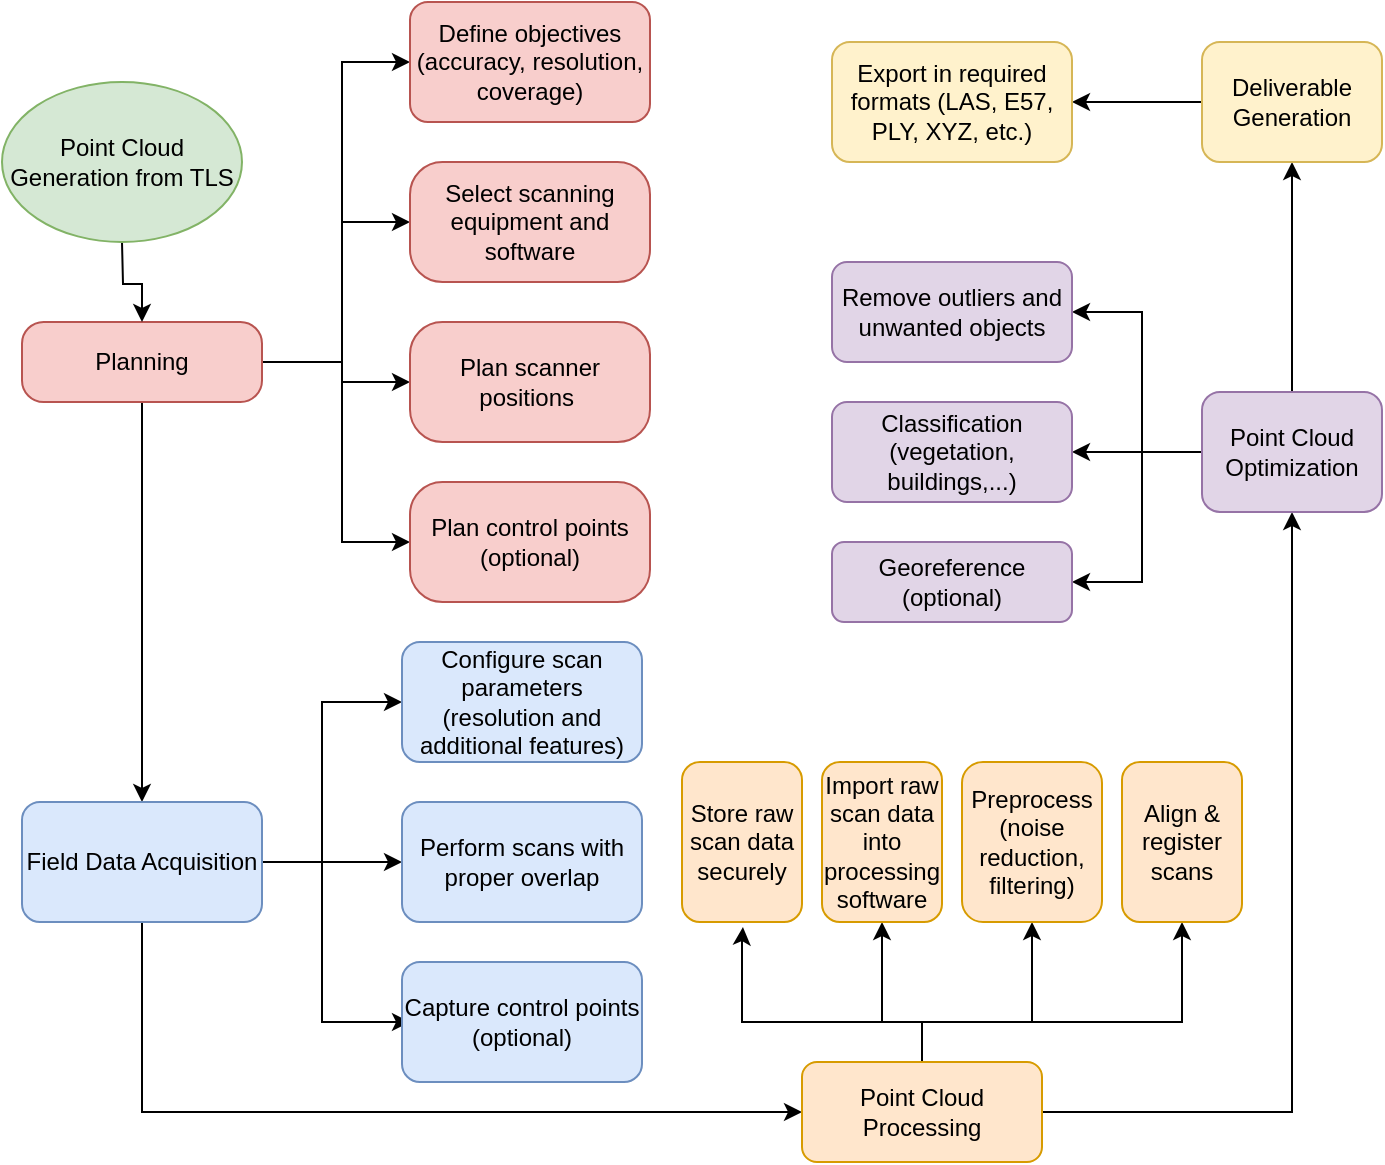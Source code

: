 <mxfile version="26.0.11">
  <diagram id="C5RBs43oDa-KdzZeNtuy" name="Page-1">
    <mxGraphModel dx="1400" dy="1865" grid="1" gridSize="10" guides="1" tooltips="1" connect="1" arrows="1" fold="1" page="1" pageScale="1" pageWidth="827" pageHeight="1169" math="0" shadow="0">
      <root>
        <mxCell id="WIyWlLk6GJQsqaUBKTNV-0" />
        <mxCell id="WIyWlLk6GJQsqaUBKTNV-1" parent="WIyWlLk6GJQsqaUBKTNV-0" />
        <mxCell id="uMm1ZipySUyF7MIDEUxG-9" value="" style="edgeStyle=orthogonalEdgeStyle;rounded=0;orthogonalLoop=1;jettySize=auto;html=1;" edge="1" parent="WIyWlLk6GJQsqaUBKTNV-1" source="WIyWlLk6GJQsqaUBKTNV-3" target="uMm1ZipySUyF7MIDEUxG-6">
          <mxGeometry relative="1" as="geometry">
            <Array as="points">
              <mxPoint x="320" y="100" />
              <mxPoint x="320" y="-50" />
            </Array>
          </mxGeometry>
        </mxCell>
        <mxCell id="uMm1ZipySUyF7MIDEUxG-12" value="" style="edgeStyle=orthogonalEdgeStyle;rounded=0;orthogonalLoop=1;jettySize=auto;html=1;" edge="1" parent="WIyWlLk6GJQsqaUBKTNV-1" source="WIyWlLk6GJQsqaUBKTNV-3" target="uMm1ZipySUyF7MIDEUxG-11">
          <mxGeometry relative="1" as="geometry">
            <Array as="points">
              <mxPoint x="320" y="100" />
              <mxPoint x="320" y="30" />
            </Array>
          </mxGeometry>
        </mxCell>
        <mxCell id="uMm1ZipySUyF7MIDEUxG-14" value="" style="edgeStyle=orthogonalEdgeStyle;rounded=0;orthogonalLoop=1;jettySize=auto;html=1;" edge="1" parent="WIyWlLk6GJQsqaUBKTNV-1" source="WIyWlLk6GJQsqaUBKTNV-3" target="uMm1ZipySUyF7MIDEUxG-13">
          <mxGeometry relative="1" as="geometry">
            <Array as="points">
              <mxPoint x="320" y="100" />
              <mxPoint x="320" y="110" />
            </Array>
          </mxGeometry>
        </mxCell>
        <mxCell id="uMm1ZipySUyF7MIDEUxG-16" value="" style="edgeStyle=orthogonalEdgeStyle;rounded=0;orthogonalLoop=1;jettySize=auto;html=1;" edge="1" parent="WIyWlLk6GJQsqaUBKTNV-1" source="WIyWlLk6GJQsqaUBKTNV-3" target="uMm1ZipySUyF7MIDEUxG-15">
          <mxGeometry relative="1" as="geometry">
            <Array as="points">
              <mxPoint x="320" y="100" />
              <mxPoint x="320" y="190" />
            </Array>
          </mxGeometry>
        </mxCell>
        <mxCell id="uMm1ZipySUyF7MIDEUxG-60" value="" style="edgeStyle=orthogonalEdgeStyle;rounded=0;orthogonalLoop=1;jettySize=auto;html=1;entryX=0.5;entryY=0;entryDx=0;entryDy=0;" edge="1" parent="WIyWlLk6GJQsqaUBKTNV-1" source="WIyWlLk6GJQsqaUBKTNV-3" target="uMm1ZipySUyF7MIDEUxG-17">
          <mxGeometry relative="1" as="geometry">
            <mxPoint x="220" y="190" as="targetPoint" />
          </mxGeometry>
        </mxCell>
        <mxCell id="WIyWlLk6GJQsqaUBKTNV-3" value="Planning" style="rounded=1;whiteSpace=wrap;html=1;fontSize=12;glass=0;strokeWidth=1;shadow=0;fillColor=#f8cecc;strokeColor=#b85450;arcSize=27;" parent="WIyWlLk6GJQsqaUBKTNV-1" vertex="1">
          <mxGeometry x="160" y="80" width="120" height="40" as="geometry" />
        </mxCell>
        <mxCell id="uMm1ZipySUyF7MIDEUxG-2" value="" style="edgeStyle=orthogonalEdgeStyle;rounded=0;orthogonalLoop=1;jettySize=auto;html=1;" edge="1" parent="WIyWlLk6GJQsqaUBKTNV-1" target="WIyWlLk6GJQsqaUBKTNV-3">
          <mxGeometry relative="1" as="geometry">
            <mxPoint x="210" y="40" as="sourcePoint" />
          </mxGeometry>
        </mxCell>
        <mxCell id="uMm1ZipySUyF7MIDEUxG-4" value="Point Cloud Generation from TLS" style="ellipse;whiteSpace=wrap;html=1;fillColor=#d5e8d4;strokeColor=#82b366;" vertex="1" parent="WIyWlLk6GJQsqaUBKTNV-1">
          <mxGeometry x="150" y="-40" width="120" height="80" as="geometry" />
        </mxCell>
        <mxCell id="uMm1ZipySUyF7MIDEUxG-6" value="Define objectives (accuracy, resolution, coverage)" style="whiteSpace=wrap;html=1;fillColor=#f8cecc;strokeColor=#b85450;rounded=1;glass=0;strokeWidth=1;shadow=0;" vertex="1" parent="WIyWlLk6GJQsqaUBKTNV-1">
          <mxGeometry x="354" y="-80" width="120" height="60" as="geometry" />
        </mxCell>
        <mxCell id="uMm1ZipySUyF7MIDEUxG-11" value="Select scanning equipment and software" style="whiteSpace=wrap;html=1;fillColor=#f8cecc;strokeColor=#b85450;rounded=1;glass=0;strokeWidth=1;shadow=0;arcSize=27;" vertex="1" parent="WIyWlLk6GJQsqaUBKTNV-1">
          <mxGeometry x="354" width="120" height="60" as="geometry" />
        </mxCell>
        <mxCell id="uMm1ZipySUyF7MIDEUxG-13" value="Plan scanner positions&amp;nbsp;" style="whiteSpace=wrap;html=1;fillColor=#f8cecc;strokeColor=#b85450;rounded=1;glass=0;strokeWidth=1;shadow=0;arcSize=27;" vertex="1" parent="WIyWlLk6GJQsqaUBKTNV-1">
          <mxGeometry x="354" y="80" width="120" height="60" as="geometry" />
        </mxCell>
        <mxCell id="uMm1ZipySUyF7MIDEUxG-15" value="Plan control points (optional)" style="whiteSpace=wrap;html=1;fillColor=#f8cecc;strokeColor=#b85450;rounded=1;glass=0;strokeWidth=1;shadow=0;arcSize=27;" vertex="1" parent="WIyWlLk6GJQsqaUBKTNV-1">
          <mxGeometry x="354" y="160" width="120" height="60" as="geometry" />
        </mxCell>
        <mxCell id="uMm1ZipySUyF7MIDEUxG-21" value="" style="edgeStyle=orthogonalEdgeStyle;rounded=0;orthogonalLoop=1;jettySize=auto;html=1;" edge="1" parent="WIyWlLk6GJQsqaUBKTNV-1" source="uMm1ZipySUyF7MIDEUxG-17" target="uMm1ZipySUyF7MIDEUxG-19">
          <mxGeometry relative="1" as="geometry">
            <Array as="points">
              <mxPoint x="310" y="350" />
              <mxPoint x="310" y="270" />
            </Array>
          </mxGeometry>
        </mxCell>
        <mxCell id="uMm1ZipySUyF7MIDEUxG-23" value="" style="edgeStyle=orthogonalEdgeStyle;rounded=0;orthogonalLoop=1;jettySize=auto;html=1;" edge="1" parent="WIyWlLk6GJQsqaUBKTNV-1" source="uMm1ZipySUyF7MIDEUxG-17" target="uMm1ZipySUyF7MIDEUxG-22">
          <mxGeometry relative="1" as="geometry">
            <Array as="points">
              <mxPoint x="290" y="350" />
              <mxPoint x="290" y="350" />
            </Array>
          </mxGeometry>
        </mxCell>
        <mxCell id="uMm1ZipySUyF7MIDEUxG-25" value="" style="edgeStyle=orthogonalEdgeStyle;rounded=0;orthogonalLoop=1;jettySize=auto;html=1;exitX=1;exitY=0.5;exitDx=0;exitDy=0;" edge="1" parent="WIyWlLk6GJQsqaUBKTNV-1" source="uMm1ZipySUyF7MIDEUxG-17">
          <mxGeometry relative="1" as="geometry">
            <mxPoint x="284" y="310" as="sourcePoint" />
            <mxPoint x="354" y="430" as="targetPoint" />
            <Array as="points">
              <mxPoint x="310" y="350" />
              <mxPoint x="310" y="430" />
            </Array>
          </mxGeometry>
        </mxCell>
        <mxCell id="uMm1ZipySUyF7MIDEUxG-62" value="" style="edgeStyle=orthogonalEdgeStyle;rounded=0;orthogonalLoop=1;jettySize=auto;html=1;entryX=0;entryY=0.5;entryDx=0;entryDy=0;" edge="1" parent="WIyWlLk6GJQsqaUBKTNV-1" source="uMm1ZipySUyF7MIDEUxG-17" target="uMm1ZipySUyF7MIDEUxG-44">
          <mxGeometry relative="1" as="geometry">
            <mxPoint x="220" y="460" as="targetPoint" />
            <Array as="points">
              <mxPoint x="220" y="475" />
            </Array>
          </mxGeometry>
        </mxCell>
        <mxCell id="uMm1ZipySUyF7MIDEUxG-17" value="Field Data Acquisition" style="rounded=1;whiteSpace=wrap;html=1;fillColor=#dae8fc;strokeColor=#6c8ebf;" vertex="1" parent="WIyWlLk6GJQsqaUBKTNV-1">
          <mxGeometry x="160" y="320" width="120" height="60" as="geometry" />
        </mxCell>
        <mxCell id="uMm1ZipySUyF7MIDEUxG-19" value="Configure scan parameters (resolution and additional features)" style="whiteSpace=wrap;html=1;rounded=1;fillColor=#dae8fc;strokeColor=#6c8ebf;" vertex="1" parent="WIyWlLk6GJQsqaUBKTNV-1">
          <mxGeometry x="350" y="240" width="120" height="60" as="geometry" />
        </mxCell>
        <mxCell id="uMm1ZipySUyF7MIDEUxG-22" value="Perform scans with proper overlap" style="whiteSpace=wrap;html=1;rounded=1;fillColor=#dae8fc;strokeColor=#6c8ebf;" vertex="1" parent="WIyWlLk6GJQsqaUBKTNV-1">
          <mxGeometry x="350" y="320" width="120" height="60" as="geometry" />
        </mxCell>
        <mxCell id="uMm1ZipySUyF7MIDEUxG-24" value="Capture control points (optional)" style="whiteSpace=wrap;html=1;rounded=1;fillColor=#dae8fc;strokeColor=#6c8ebf;" vertex="1" parent="WIyWlLk6GJQsqaUBKTNV-1">
          <mxGeometry x="350" y="400" width="120" height="60" as="geometry" />
        </mxCell>
        <mxCell id="uMm1ZipySUyF7MIDEUxG-32" value="" style="edgeStyle=orthogonalEdgeStyle;rounded=0;orthogonalLoop=1;jettySize=auto;html=1;entryX=0.508;entryY=1.032;entryDx=0;entryDy=0;entryPerimeter=0;" edge="1" parent="WIyWlLk6GJQsqaUBKTNV-1" target="uMm1ZipySUyF7MIDEUxG-35">
          <mxGeometry relative="1" as="geometry">
            <mxPoint x="610" y="450" as="sourcePoint" />
            <mxPoint x="520" y="380" as="targetPoint" />
            <Array as="points">
              <mxPoint x="610" y="430" />
              <mxPoint x="520" y="430" />
              <mxPoint x="520" y="390" />
              <mxPoint x="521" y="390" />
            </Array>
          </mxGeometry>
        </mxCell>
        <mxCell id="uMm1ZipySUyF7MIDEUxG-34" value="" style="edgeStyle=orthogonalEdgeStyle;rounded=0;orthogonalLoop=1;jettySize=auto;html=1;entryX=0.5;entryY=1;entryDx=0;entryDy=0;" edge="1" parent="WIyWlLk6GJQsqaUBKTNV-1" target="uMm1ZipySUyF7MIDEUxG-43">
          <mxGeometry relative="1" as="geometry">
            <mxPoint x="610" y="450" as="sourcePoint" />
            <mxPoint x="670" y="380" as="targetPoint" />
            <Array as="points">
              <mxPoint x="610" y="430" />
              <mxPoint x="665" y="430" />
            </Array>
          </mxGeometry>
        </mxCell>
        <mxCell id="uMm1ZipySUyF7MIDEUxG-40" value="" style="edgeStyle=orthogonalEdgeStyle;rounded=0;orthogonalLoop=1;jettySize=auto;html=1;" edge="1" parent="WIyWlLk6GJQsqaUBKTNV-1" target="uMm1ZipySUyF7MIDEUxG-36">
          <mxGeometry relative="1" as="geometry">
            <mxPoint x="610" y="450" as="sourcePoint" />
            <Array as="points">
              <mxPoint x="610" y="430" />
              <mxPoint x="740" y="430" />
            </Array>
          </mxGeometry>
        </mxCell>
        <mxCell id="uMm1ZipySUyF7MIDEUxG-42" value="" style="edgeStyle=orthogonalEdgeStyle;rounded=0;orthogonalLoop=1;jettySize=auto;html=1;" edge="1" parent="WIyWlLk6GJQsqaUBKTNV-1" target="uMm1ZipySUyF7MIDEUxG-41">
          <mxGeometry relative="1" as="geometry">
            <mxPoint x="610" y="450" as="sourcePoint" />
            <Array as="points">
              <mxPoint x="610" y="430" />
              <mxPoint x="590" y="430" />
            </Array>
          </mxGeometry>
        </mxCell>
        <mxCell id="uMm1ZipySUyF7MIDEUxG-35" value="Store raw scan data securely" style="rounded=1;whiteSpace=wrap;html=1;fillColor=#ffe6cc;strokeColor=#d79b00;" vertex="1" parent="WIyWlLk6GJQsqaUBKTNV-1">
          <mxGeometry x="490" y="300" width="60" height="80" as="geometry" />
        </mxCell>
        <mxCell id="uMm1ZipySUyF7MIDEUxG-36" value="Align &amp;amp; register scans" style="rounded=1;whiteSpace=wrap;html=1;fillColor=#ffe6cc;strokeColor=#d79b00;" vertex="1" parent="WIyWlLk6GJQsqaUBKTNV-1">
          <mxGeometry x="710" y="300" width="60" height="80" as="geometry" />
        </mxCell>
        <mxCell id="uMm1ZipySUyF7MIDEUxG-41" value="Import raw scan data into processing software" style="rounded=1;whiteSpace=wrap;html=1;fillColor=#ffe6cc;strokeColor=#d79b00;" vertex="1" parent="WIyWlLk6GJQsqaUBKTNV-1">
          <mxGeometry x="560" y="300" width="60" height="80" as="geometry" />
        </mxCell>
        <mxCell id="uMm1ZipySUyF7MIDEUxG-43" value="&lt;div&gt;Preprocess (noise reduction, filtering)&lt;/div&gt;" style="rounded=1;whiteSpace=wrap;html=1;fillColor=#ffe6cc;strokeColor=#d79b00;" vertex="1" parent="WIyWlLk6GJQsqaUBKTNV-1">
          <mxGeometry x="630" y="300" width="70" height="80" as="geometry" />
        </mxCell>
        <mxCell id="uMm1ZipySUyF7MIDEUxG-47" value="" style="edgeStyle=orthogonalEdgeStyle;rounded=0;orthogonalLoop=1;jettySize=auto;html=1;entryX=0.5;entryY=1;entryDx=0;entryDy=0;" edge="1" parent="WIyWlLk6GJQsqaUBKTNV-1" target="uMm1ZipySUyF7MIDEUxG-45">
          <mxGeometry relative="1" as="geometry">
            <mxPoint x="660" y="475" as="sourcePoint" />
            <mxPoint x="795" y="290" as="targetPoint" />
            <Array as="points">
              <mxPoint x="795" y="475" />
            </Array>
          </mxGeometry>
        </mxCell>
        <mxCell id="uMm1ZipySUyF7MIDEUxG-44" value="Point Cloud Processing" style="rounded=1;whiteSpace=wrap;html=1;fillColor=#ffe6cc;strokeColor=#d79b00;" vertex="1" parent="WIyWlLk6GJQsqaUBKTNV-1">
          <mxGeometry x="550" y="450" width="120" height="50" as="geometry" />
        </mxCell>
        <mxCell id="uMm1ZipySUyF7MIDEUxG-49" value="" style="edgeStyle=orthogonalEdgeStyle;rounded=0;orthogonalLoop=1;jettySize=auto;html=1;" edge="1" parent="WIyWlLk6GJQsqaUBKTNV-1" source="uMm1ZipySUyF7MIDEUxG-45" target="uMm1ZipySUyF7MIDEUxG-48">
          <mxGeometry relative="1" as="geometry">
            <Array as="points">
              <mxPoint x="720" y="145" />
              <mxPoint x="720" y="210" />
            </Array>
          </mxGeometry>
        </mxCell>
        <mxCell id="uMm1ZipySUyF7MIDEUxG-53" value="" style="edgeStyle=orthogonalEdgeStyle;rounded=0;orthogonalLoop=1;jettySize=auto;html=1;" edge="1" parent="WIyWlLk6GJQsqaUBKTNV-1" source="uMm1ZipySUyF7MIDEUxG-45" target="uMm1ZipySUyF7MIDEUxG-50">
          <mxGeometry relative="1" as="geometry">
            <Array as="points">
              <mxPoint x="740" y="145" />
              <mxPoint x="740" y="145" />
            </Array>
          </mxGeometry>
        </mxCell>
        <mxCell id="uMm1ZipySUyF7MIDEUxG-54" value="" style="edgeStyle=orthogonalEdgeStyle;rounded=0;orthogonalLoop=1;jettySize=auto;html=1;" edge="1" parent="WIyWlLk6GJQsqaUBKTNV-1" source="uMm1ZipySUyF7MIDEUxG-45" target="uMm1ZipySUyF7MIDEUxG-52">
          <mxGeometry relative="1" as="geometry">
            <Array as="points">
              <mxPoint x="720" y="145" />
              <mxPoint x="720" y="75" />
            </Array>
          </mxGeometry>
        </mxCell>
        <mxCell id="uMm1ZipySUyF7MIDEUxG-56" value="" style="edgeStyle=orthogonalEdgeStyle;rounded=0;orthogonalLoop=1;jettySize=auto;html=1;" edge="1" parent="WIyWlLk6GJQsqaUBKTNV-1" source="uMm1ZipySUyF7MIDEUxG-45" target="uMm1ZipySUyF7MIDEUxG-55">
          <mxGeometry relative="1" as="geometry" />
        </mxCell>
        <mxCell id="uMm1ZipySUyF7MIDEUxG-45" value="Point Cloud Optimization" style="rounded=1;whiteSpace=wrap;html=1;fillColor=#e1d5e7;strokeColor=#9673a6;" vertex="1" parent="WIyWlLk6GJQsqaUBKTNV-1">
          <mxGeometry x="750" y="115" width="90" height="60" as="geometry" />
        </mxCell>
        <mxCell id="uMm1ZipySUyF7MIDEUxG-48" value="Georeference (optional)" style="whiteSpace=wrap;html=1;rounded=1;fillColor=#e1d5e7;strokeColor=#9673a6;" vertex="1" parent="WIyWlLk6GJQsqaUBKTNV-1">
          <mxGeometry x="565" y="190" width="120" height="40" as="geometry" />
        </mxCell>
        <mxCell id="uMm1ZipySUyF7MIDEUxG-50" value="Classification (vegetation, buildings,...)" style="whiteSpace=wrap;html=1;rounded=1;fillColor=#e1d5e7;strokeColor=#9673a6;" vertex="1" parent="WIyWlLk6GJQsqaUBKTNV-1">
          <mxGeometry x="565" y="120" width="120" height="50" as="geometry" />
        </mxCell>
        <mxCell id="uMm1ZipySUyF7MIDEUxG-52" value="Remove outliers and unwanted objects" style="whiteSpace=wrap;html=1;rounded=1;fillColor=#e1d5e7;strokeColor=#9673a6;" vertex="1" parent="WIyWlLk6GJQsqaUBKTNV-1">
          <mxGeometry x="565" y="50" width="120" height="50" as="geometry" />
        </mxCell>
        <mxCell id="uMm1ZipySUyF7MIDEUxG-58" value="" style="edgeStyle=orthogonalEdgeStyle;rounded=0;orthogonalLoop=1;jettySize=auto;html=1;" edge="1" parent="WIyWlLk6GJQsqaUBKTNV-1" source="uMm1ZipySUyF7MIDEUxG-55" target="uMm1ZipySUyF7MIDEUxG-57">
          <mxGeometry relative="1" as="geometry" />
        </mxCell>
        <mxCell id="uMm1ZipySUyF7MIDEUxG-55" value="Deliverable Generation" style="rounded=1;whiteSpace=wrap;html=1;fillColor=#fff2cc;strokeColor=#d6b656;" vertex="1" parent="WIyWlLk6GJQsqaUBKTNV-1">
          <mxGeometry x="750" y="-60" width="90" height="60" as="geometry" />
        </mxCell>
        <mxCell id="uMm1ZipySUyF7MIDEUxG-57" value="&lt;div&gt;Export in required formats (LAS, E57, PLY, XYZ, etc.)&lt;/div&gt;" style="whiteSpace=wrap;html=1;fillColor=#fff2cc;strokeColor=#d6b656;rounded=1;" vertex="1" parent="WIyWlLk6GJQsqaUBKTNV-1">
          <mxGeometry x="565" y="-60" width="120" height="60" as="geometry" />
        </mxCell>
      </root>
    </mxGraphModel>
  </diagram>
</mxfile>
